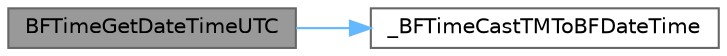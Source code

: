 digraph "BFTimeGetDateTimeUTC"
{
 // LATEX_PDF_SIZE
  bgcolor="transparent";
  edge [fontname=Helvetica,fontsize=10,labelfontname=Helvetica,labelfontsize=10];
  node [fontname=Helvetica,fontsize=10,shape=box,height=0.2,width=0.4];
  rankdir="LR";
  Node1 [id="Node000001",label="BFTimeGetDateTimeUTC",height=0.2,width=0.4,color="gray40", fillcolor="grey60", style="filled", fontcolor="black",tooltip=" "];
  Node1 -> Node2 [id="edge1_Node000001_Node000002",color="steelblue1",style="solid",tooltip=" "];
  Node2 [id="Node000002",label="_BFTimeCastTMToBFDateTime",height=0.2,width=0.4,color="grey40", fillcolor="white", style="filled",URL="$d3/dfe/bftime_8c.html#aaf930942baedc720604eacdfefbc6628",tooltip=" "];
}
